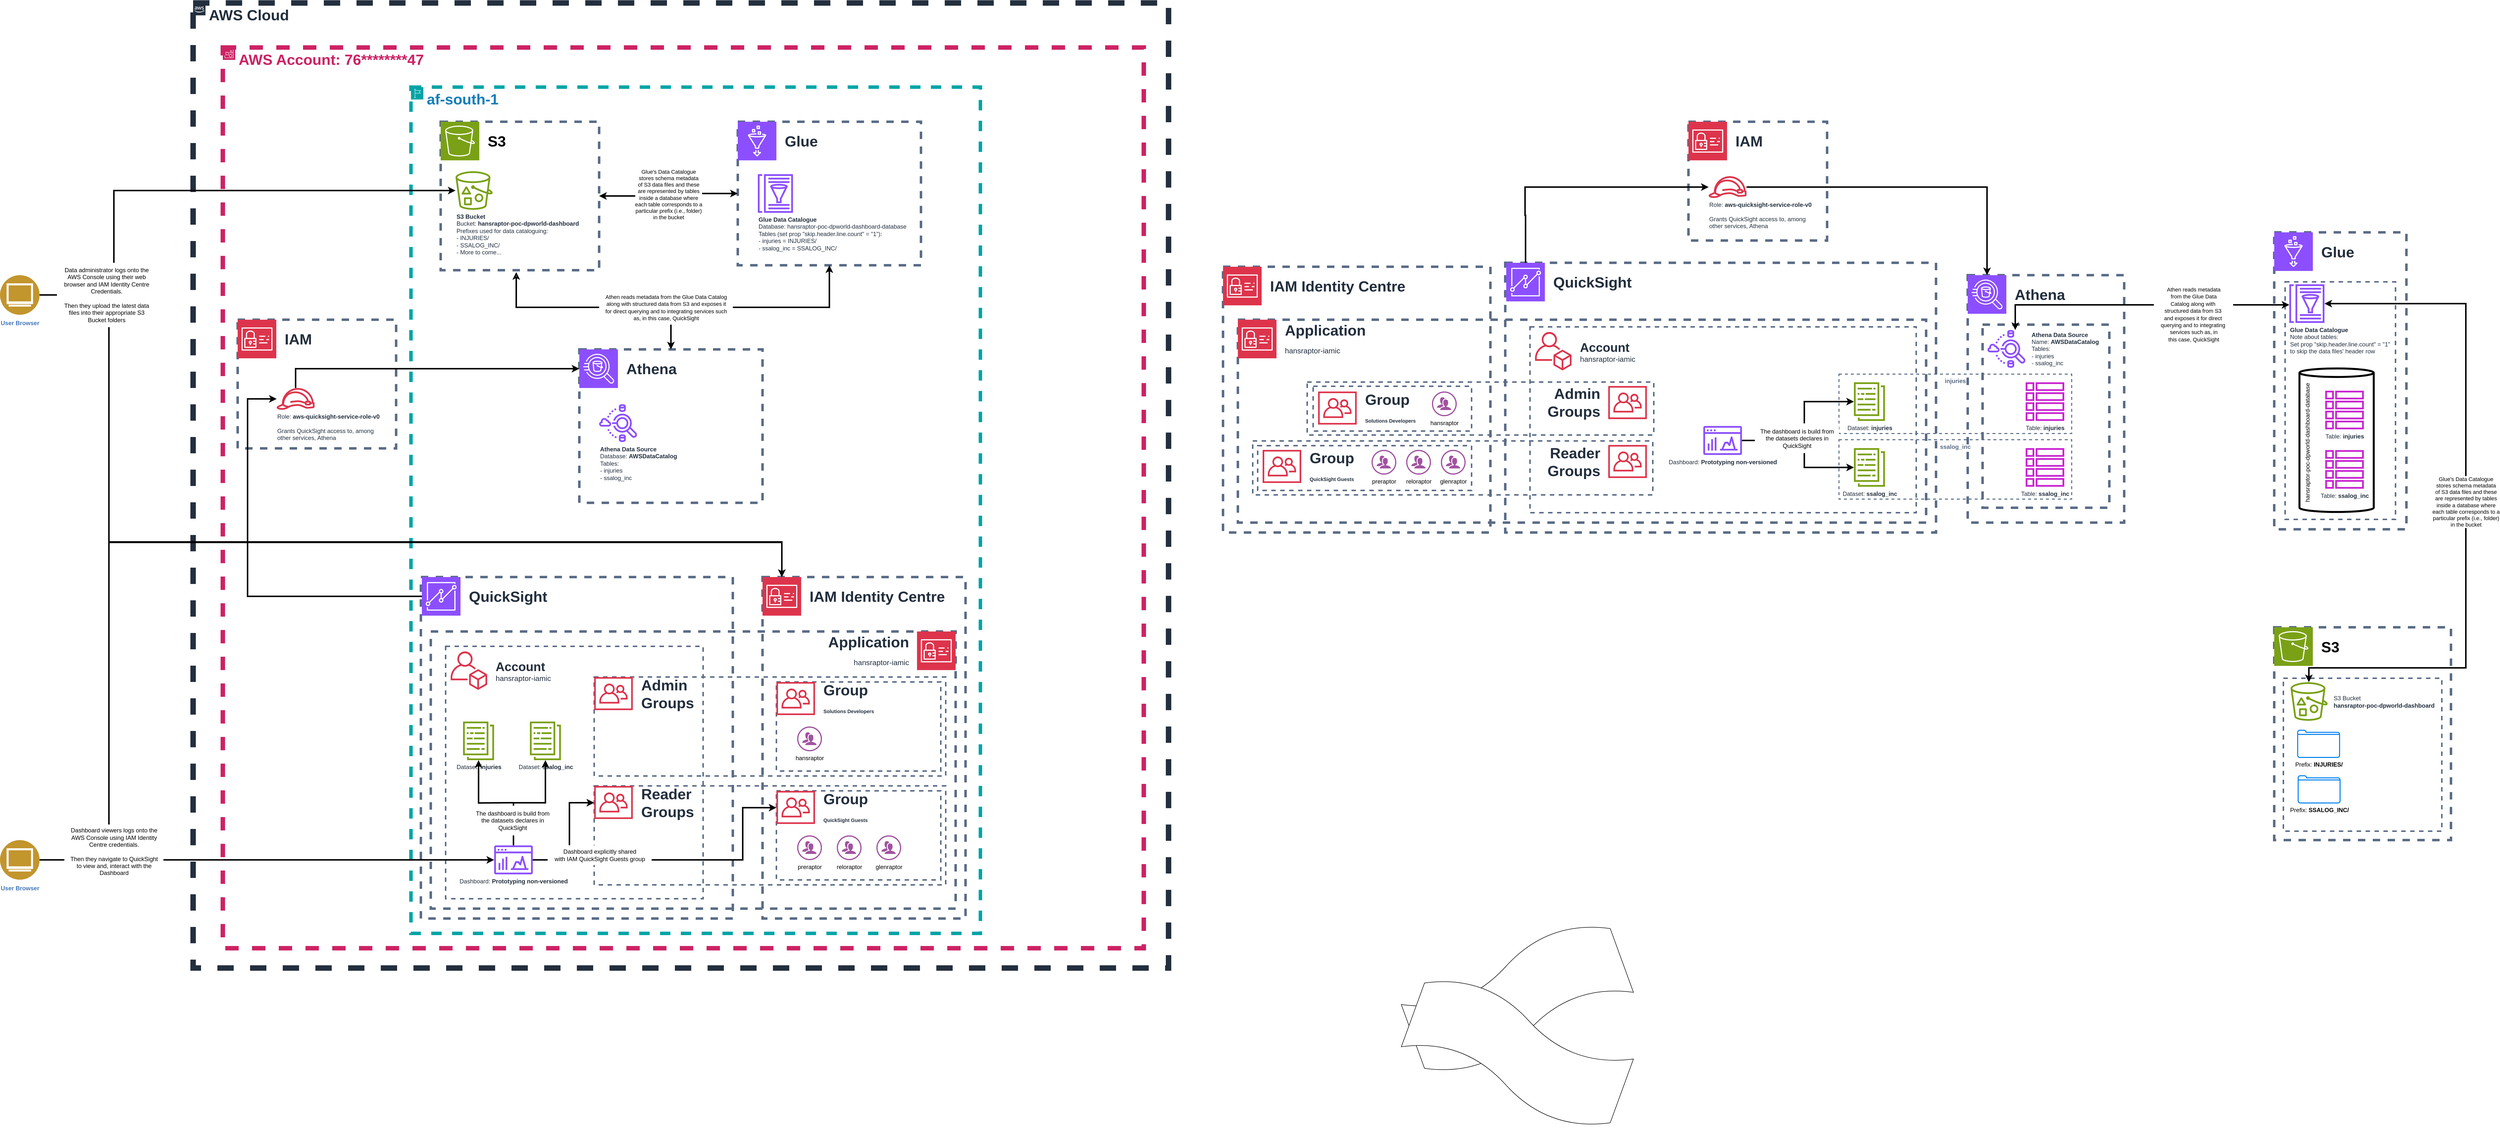 <mxfile version="26.2.12">
  <diagram name="Page-1" id="07nnad0YqxYMllLoAqNN">
    <mxGraphModel dx="1599" dy="911" grid="1" gridSize="10" guides="1" tooltips="1" connect="1" arrows="1" fold="1" page="1" pageScale="1" pageWidth="4681" pageHeight="3300" math="0" shadow="0">
      <root>
        <mxCell id="0" />
        <mxCell id="1" parent="0" />
        <mxCell id="I3rigS5n5Z_DNkKy_Ji--31" value="&lt;font style=&quot;font-size: 30px;&quot;&gt;&lt;b&gt;AWS Cloud&lt;/b&gt;&lt;/font&gt;" style="points=[[0,0],[0.25,0],[0.5,0],[0.75,0],[1,0],[1,0.25],[1,0.5],[1,0.75],[1,1],[0.75,1],[0.5,1],[0.25,1],[0,1],[0,0.75],[0,0.5],[0,0.25]];outlineConnect=0;gradientColor=none;html=1;whiteSpace=wrap;fontSize=12;fontStyle=0;container=1;pointerEvents=0;collapsible=0;recursiveResize=0;shape=mxgraph.aws4.group;grIcon=mxgraph.aws4.group_aws_cloud_alt;strokeColor=#232F3E;fillColor=none;verticalAlign=top;align=left;spacingLeft=30;fontColor=light-dark(#232F3E,#BDC7D4);dashed=1;strokeWidth=11;backgroundOutline=0;" vertex="1" parent="1">
          <mxGeometry x="510" y="90" width="1970" height="1950" as="geometry" />
        </mxCell>
        <mxCell id="I3rigS5n5Z_DNkKy_Ji--8" value="&lt;span style=&quot;font-size: 30px;&quot;&gt;&lt;b&gt;AWS Account: 76********47&lt;/b&gt;&lt;/span&gt;" style="points=[[0,0],[0.25,0],[0.5,0],[0.75,0],[1,0],[1,0.25],[1,0.5],[1,0.75],[1,1],[0.75,1],[0.5,1],[0.25,1],[0,1],[0,0.75],[0,0.5],[0,0.25]];outlineConnect=0;gradientColor=none;html=1;whiteSpace=wrap;fontSize=12;fontStyle=0;container=1;pointerEvents=0;collapsible=0;recursiveResize=0;shape=mxgraph.aws4.group;grIcon=mxgraph.aws4.group_account;strokeColor=#CD2264;fillColor=none;verticalAlign=top;align=left;spacingLeft=30;fontColor=light-dark(#CD2264,#FF89C2);dashed=1;strokeWidth=9;" vertex="1" parent="I3rigS5n5Z_DNkKy_Ji--31">
          <mxGeometry x="60" y="90" width="1860" height="1820" as="geometry" />
        </mxCell>
        <mxCell id="I3rigS5n5Z_DNkKy_Ji--4" value="&lt;b&gt;&lt;font style=&quot;font-size: 30px;&quot;&gt;af-south-1&lt;/font&gt;&lt;/b&gt;" style="points=[[0,0],[0.25,0],[0.5,0],[0.75,0],[1,0],[1,0.25],[1,0.5],[1,0.75],[1,1],[0.75,1],[0.5,1],[0.25,1],[0,1],[0,0.75],[0,0.5],[0,0.25]];outlineConnect=0;gradientColor=none;html=1;whiteSpace=wrap;fontSize=12;fontStyle=0;container=1;pointerEvents=0;collapsible=0;recursiveResize=0;shape=mxgraph.aws4.group;grIcon=mxgraph.aws4.group_region;strokeColor=#00A4A6;fillColor=none;verticalAlign=top;align=left;spacingLeft=30;fontColor=#147EBA;dashed=1;strokeWidth=7;" vertex="1" parent="I3rigS5n5Z_DNkKy_Ji--8">
          <mxGeometry x="380" y="80" width="1150" height="1710" as="geometry" />
        </mxCell>
        <mxCell id="I3rigS5n5Z_DNkKy_Ji--74" value="" style="fillColor=none;strokeColor=light-dark(#5A6C86,#FF7F93);dashed=1;verticalAlign=top;fontStyle=0;fontColor=light-dark(#5A6C86,#FF7F93);whiteSpace=wrap;html=1;strokeWidth=5;" vertex="1" parent="I3rigS5n5Z_DNkKy_Ji--4">
          <mxGeometry x="40" y="1100" width="1060" height="560" as="geometry" />
        </mxCell>
        <mxCell id="I3rigS5n5Z_DNkKy_Ji--45" value="" style="fillColor=none;strokeColor=light-dark(#5A6C86,#B17DFF);dashed=1;verticalAlign=top;fontStyle=0;fontColor=light-dark(#5A6C86,#FF7F93);whiteSpace=wrap;html=1;strokeWidth=3;" vertex="1" parent="I3rigS5n5Z_DNkKy_Ji--4">
          <mxGeometry x="370" y="1412" width="710" height="200" as="geometry" />
        </mxCell>
        <mxCell id="I3rigS5n5Z_DNkKy_Ji--30" value="" style="fillColor=none;strokeColor=light-dark(#5A6C86,#FF7F93);dashed=1;verticalAlign=top;fontStyle=0;fontColor=light-dark(#5A6C86,#FF7F93);whiteSpace=wrap;html=1;strokeWidth=5;" vertex="1" parent="I3rigS5n5Z_DNkKy_Ji--4">
          <mxGeometry x="710" y="990" width="410" height="690" as="geometry" />
        </mxCell>
        <mxCell id="I3rigS5n5Z_DNkKy_Ji--35" value="" style="fillColor=none;strokeColor=light-dark(#5A6C86,#FF7F93);dashed=1;verticalAlign=top;fontStyle=0;fontColor=light-dark(#5A6C86,#FF7F93);whiteSpace=wrap;html=1;strokeWidth=3;" vertex="1" parent="I3rigS5n5Z_DNkKy_Ji--4">
          <mxGeometry x="738" y="1202" width="332" height="180" as="geometry" />
        </mxCell>
        <mxCell id="I3rigS5n5Z_DNkKy_Ji--11" value="" style="fillColor=none;strokeColor=#5A6C86;dashed=1;verticalAlign=top;fontStyle=0;fontColor=#5A6C86;whiteSpace=wrap;html=1;strokeWidth=5;" vertex="1" parent="I3rigS5n5Z_DNkKy_Ji--4">
          <mxGeometry x="660" y="70" width="370" height="290" as="geometry" />
        </mxCell>
        <mxCell id="I3rigS5n5Z_DNkKy_Ji--18" value="" style="fillColor=none;strokeColor=#5A6C86;dashed=1;verticalAlign=top;fontStyle=0;fontColor=#5A6C86;whiteSpace=wrap;html=1;strokeWidth=5;" vertex="1" parent="I3rigS5n5Z_DNkKy_Ji--4">
          <mxGeometry x="340" y="530" width="370" height="310" as="geometry" />
        </mxCell>
        <mxCell id="I3rigS5n5Z_DNkKy_Ji--14" value="Glue&#39;s Data Catalogue&lt;div&gt;stores schema metadata&lt;/div&gt;&lt;div&gt;of S3 data files and these&lt;/div&gt;&lt;div&gt;are represented by tables&lt;/div&gt;&lt;div&gt;inside a database where&lt;/div&gt;&lt;div&gt;each&amp;nbsp;&lt;span style=&quot;background-color: light-dark(#ffffff, var(--ge-dark-color, #121212)); color: light-dark(rgb(0, 0, 0), rgb(255, 255, 255));&quot;&gt;table corresponds to a&lt;/span&gt;&lt;/div&gt;&lt;div&gt;&lt;span style=&quot;background-color: light-dark(#ffffff, var(--ge-dark-color, #121212)); color: light-dark(rgb(0, 0, 0), rgb(255, 255, 255));&quot;&gt;particular&amp;nbsp;&lt;/span&gt;&lt;span style=&quot;background-color: light-dark(#ffffff, var(--ge-dark-color, #121212)); color: light-dark(rgb(0, 0, 0), rgb(255, 255, 255));&quot;&gt;prefix (i.e., folder)&lt;/span&gt;&lt;/div&gt;&lt;div&gt;&lt;span style=&quot;background-color: light-dark(#ffffff, var(--ge-dark-color, #121212)); color: light-dark(rgb(0, 0, 0), rgb(255, 255, 255));&quot;&gt;in&amp;nbsp;&lt;/span&gt;&lt;span style=&quot;background-color: light-dark(#ffffff, var(--ge-dark-color, #121212)); color: light-dark(rgb(0, 0, 0), rgb(255, 255, 255));&quot;&gt;the bucket&lt;/span&gt;&lt;/div&gt;" style="edgeStyle=orthogonalEdgeStyle;rounded=0;orthogonalLoop=1;jettySize=auto;html=1;entryX=0;entryY=0.5;entryDx=0;entryDy=0;strokeWidth=3;curved=0;startArrow=classic;startFill=1;" edge="1" parent="I3rigS5n5Z_DNkKy_Ji--4" source="I3rigS5n5Z_DNkKy_Ji--3" target="I3rigS5n5Z_DNkKy_Ji--11">
          <mxGeometry x="0.004" relative="1" as="geometry">
            <mxPoint as="offset" />
          </mxGeometry>
        </mxCell>
        <mxCell id="I3rigS5n5Z_DNkKy_Ji--3" value="" style="fillColor=none;strokeColor=light-dark(#5A6C86,#61820B);dashed=1;verticalAlign=top;fontStyle=0;fontColor=#5A6C86;whiteSpace=wrap;html=1;strokeWidth=5;" vertex="1" parent="I3rigS5n5Z_DNkKy_Ji--4">
          <mxGeometry x="60" y="70" width="320" height="300" as="geometry" />
        </mxCell>
        <mxCell id="I3rigS5n5Z_DNkKy_Ji--1" value="&lt;b&gt;&lt;font style=&quot;color: light-dark(rgb(0, 0, 0), rgb(97, 130, 11));&quot;&gt;S3&lt;/font&gt;&lt;/b&gt;" style="sketch=0;points=[[0,0,0],[0.25,0,0],[0.5,0,0],[0.75,0,0],[1,0,0],[0,1,0],[0.25,1,0],[0.5,1,0],[0.75,1,0],[1,1,0],[0,0.25,0],[0,0.5,0],[0,0.75,0],[1,0.25,0],[1,0.5,0],[1,0.75,0]];outlineConnect=0;fontColor=#232F3E;fillColor=#7AA116;strokeColor=#ffffff;dashed=0;verticalLabelPosition=middle;verticalAlign=middle;align=left;html=1;fontSize=30;fontStyle=0;aspect=fixed;shape=mxgraph.aws4.resourceIcon;resIcon=mxgraph.aws4.s3;labelPosition=right;spacingLeft=15;" vertex="1" parent="I3rigS5n5Z_DNkKy_Ji--4">
          <mxGeometry x="60" y="70" width="78" height="78" as="geometry" />
        </mxCell>
        <mxCell id="I3rigS5n5Z_DNkKy_Ji--9" value="&lt;div&gt;&lt;b&gt;S3 Bucket&lt;/b&gt;&lt;/div&gt;Bucket: &lt;b&gt;hansraptor-poc-dpworld-dashboard&lt;/b&gt;&lt;div&gt;Prefixes used for data cataloguing:&lt;/div&gt;&lt;div&gt;-&amp;nbsp;INJURIES/&lt;/div&gt;&lt;div&gt;-&amp;nbsp;SSALOG_INC/&lt;/div&gt;&lt;div&gt;- More to come...&lt;/div&gt;" style="sketch=0;outlineConnect=0;fontColor=#232F3E;gradientColor=none;fillColor=#7AA116;strokeColor=none;dashed=0;verticalLabelPosition=bottom;verticalAlign=top;align=left;html=1;fontSize=12;fontStyle=0;aspect=fixed;pointerEvents=1;shape=mxgraph.aws4.bucket_with_objects;" vertex="1" parent="I3rigS5n5Z_DNkKy_Ji--4">
          <mxGeometry x="90" y="170" width="75" height="78" as="geometry" />
        </mxCell>
        <mxCell id="I3rigS5n5Z_DNkKy_Ji--10" value="&lt;b&gt;Glue&lt;/b&gt;" style="sketch=0;points=[[0,0,0],[0.25,0,0],[0.5,0,0],[0.75,0,0],[1,0,0],[0,1,0],[0.25,1,0],[0.5,1,0],[0.75,1,0],[1,1,0],[0,0.25,0],[0,0.5,0],[0,0.75,0],[1,0.25,0],[1,0.5,0],[1,0.75,0]];outlineConnect=0;fontColor=light-dark(#232F3E,#B17DFF);fillColor=#8C4FFF;strokeColor=#ffffff;dashed=0;verticalLabelPosition=middle;verticalAlign=middle;align=left;html=1;fontSize=30;fontStyle=0;aspect=fixed;shape=mxgraph.aws4.resourceIcon;resIcon=mxgraph.aws4.glue;labelPosition=right;spacingLeft=15;" vertex="1" parent="I3rigS5n5Z_DNkKy_Ji--4">
          <mxGeometry x="660" y="70" width="78" height="78" as="geometry" />
        </mxCell>
        <mxCell id="I3rigS5n5Z_DNkKy_Ji--12" value="&lt;div&gt;&lt;b&gt;Glue Data Catalogue&lt;/b&gt;&lt;/div&gt;Database:&amp;nbsp;hansraptor-poc-dpworld-dashboard-database&lt;div&gt;Tables (set prop &quot;skip.header.line.count&quot; = &quot;1&quot;):&lt;/div&gt;&lt;div&gt;-&amp;nbsp;injuries = INJURIES/&lt;/div&gt;&lt;div&gt;-&amp;nbsp;ssalog_inc = SSALOG_INC/&lt;/div&gt;" style="sketch=0;outlineConnect=0;fontColor=#232F3E;gradientColor=none;fillColor=#8C4FFF;strokeColor=none;dashed=0;verticalLabelPosition=bottom;verticalAlign=top;align=left;html=1;fontSize=12;fontStyle=0;aspect=fixed;pointerEvents=1;shape=mxgraph.aws4.glue_data_catalog;" vertex="1" parent="I3rigS5n5Z_DNkKy_Ji--4">
          <mxGeometry x="700" y="176" width="72" height="78" as="geometry" />
        </mxCell>
        <mxCell id="I3rigS5n5Z_DNkKy_Ji--17" value="Athena" style="sketch=0;points=[[0,0,0],[0.25,0,0],[0.5,0,0],[0.75,0,0],[1,0,0],[0,1,0],[0.25,1,0],[0.5,1,0],[0.75,1,0],[1,1,0],[0,0.25,0],[0,0.5,0],[0,0.75,0],[1,0.25,0],[1,0.5,0],[1,0.75,0]];outlineConnect=0;fontColor=light-dark(#232F3E,#B17DFF);fillColor=#8C4FFF;strokeColor=#ffffff;dashed=0;verticalLabelPosition=middle;verticalAlign=middle;align=left;html=1;fontSize=30;fontStyle=1;aspect=fixed;shape=mxgraph.aws4.resourceIcon;resIcon=mxgraph.aws4.athena;labelPosition=right;spacingLeft=15;" vertex="1" parent="I3rigS5n5Z_DNkKy_Ji--4">
          <mxGeometry x="340" y="530" width="78" height="78" as="geometry" />
        </mxCell>
        <mxCell id="I3rigS5n5Z_DNkKy_Ji--42" value="" style="fillColor=none;strokeColor=light-dark(#5A6C86,#B17DFF);dashed=1;verticalAlign=top;fontStyle=0;fontColor=light-dark(#5A6C86,#FF7F93);whiteSpace=wrap;html=1;strokeWidth=3;" vertex="1" parent="I3rigS5n5Z_DNkKy_Ji--4">
          <mxGeometry x="370" y="1192" width="710" height="200" as="geometry" />
        </mxCell>
        <mxCell id="I3rigS5n5Z_DNkKy_Ji--19" value="&lt;b&gt;Athena Data Source&lt;/b&gt;&lt;div&gt;Database: &lt;b&gt;AWSDataCatalog&lt;/b&gt;&lt;/div&gt;&lt;div&gt;Tables:&lt;/div&gt;&lt;div&gt;- injuries&lt;/div&gt;&lt;div&gt;- ssalog_inc&lt;/div&gt;" style="sketch=0;outlineConnect=0;fontColor=#232F3E;gradientColor=none;fillColor=#8C4FFF;strokeColor=none;dashed=0;verticalLabelPosition=bottom;verticalAlign=top;align=left;html=1;fontSize=12;fontStyle=0;aspect=fixed;pointerEvents=1;shape=mxgraph.aws4.athena_data_source_connectors;" vertex="1" parent="I3rigS5n5Z_DNkKy_Ji--4">
          <mxGeometry x="380" y="640" width="77" height="78" as="geometry" />
        </mxCell>
        <mxCell id="I3rigS5n5Z_DNkKy_Ji--22" value="" style="edgeStyle=orthogonalEdgeStyle;rounded=0;orthogonalLoop=1;jettySize=auto;html=1;entryX=0.5;entryY=1;entryDx=0;entryDy=0;strokeWidth=3;curved=0;startArrow=classic;startFill=1;exitX=0.5;exitY=0;exitDx=0;exitDy=0;" edge="1" parent="I3rigS5n5Z_DNkKy_Ji--4" source="I3rigS5n5Z_DNkKy_Ji--18" target="I3rigS5n5Z_DNkKy_Ji--11">
          <mxGeometry relative="1" as="geometry">
            <mxPoint x="410" y="405" as="sourcePoint" />
            <mxPoint x="690" y="400" as="targetPoint" />
            <Array as="points">
              <mxPoint x="525" y="445" />
              <mxPoint x="845" y="445" />
            </Array>
          </mxGeometry>
        </mxCell>
        <mxCell id="I3rigS5n5Z_DNkKy_Ji--23" value="" style="edgeStyle=orthogonalEdgeStyle;rounded=0;orthogonalLoop=1;jettySize=auto;html=1;strokeWidth=3;curved=0;startArrow=classic;startFill=0;exitX=0.477;exitY=1.013;exitDx=0;exitDy=0;exitPerimeter=0;endArrow=none;" edge="1" parent="I3rigS5n5Z_DNkKy_Ji--4" source="I3rigS5n5Z_DNkKy_Ji--3">
          <mxGeometry relative="1" as="geometry">
            <mxPoint x="535" y="540" as="sourcePoint" />
            <mxPoint x="520" y="445" as="targetPoint" />
            <Array as="points">
              <mxPoint x="213" y="445" />
              <mxPoint x="520" y="445" />
            </Array>
          </mxGeometry>
        </mxCell>
        <mxCell id="I3rigS5n5Z_DNkKy_Ji--25" value="&lt;span style=&quot;font-size: 11px;&quot;&gt;Athen reads metadata from the Glue Data Catalog&lt;/span&gt;&lt;div&gt;&lt;span style=&quot;font-size: 11px;&quot;&gt;along with structured data from S3 and exposes it&lt;/span&gt;&lt;/div&gt;&lt;div&gt;&lt;span style=&quot;font-size: 11px;&quot;&gt;for direct querying and to integrating services such&lt;/span&gt;&lt;/div&gt;&lt;div&gt;&lt;span style=&quot;font-size: 11px;&quot;&gt;as, in this case, QuickSight&lt;/span&gt;&lt;/div&gt;" style="text;html=1;align=center;verticalAlign=middle;resizable=0;points=[];autosize=1;strokeColor=none;fillColor=default;" vertex="1" parent="I3rigS5n5Z_DNkKy_Ji--4">
          <mxGeometry x="380" y="410" width="270" height="70" as="geometry" />
        </mxCell>
        <mxCell id="I3rigS5n5Z_DNkKy_Ji--26" value="" style="fillColor=none;strokeColor=#5A6C86;dashed=1;verticalAlign=top;fontStyle=0;fontColor=#5A6C86;whiteSpace=wrap;html=1;strokeWidth=5;" vertex="1" parent="I3rigS5n5Z_DNkKy_Ji--4">
          <mxGeometry x="20" y="990" width="630" height="690" as="geometry" />
        </mxCell>
        <mxCell id="I3rigS5n5Z_DNkKy_Ji--28" value="&lt;b&gt;QuickSight&lt;/b&gt;" style="sketch=0;points=[[0,0,0],[0.25,0,0],[0.5,0,0],[0.75,0,0],[1,0,0],[0,1,0],[0.25,1,0],[0.5,1,0],[0.75,1,0],[1,1,0],[0,0.25,0],[0,0.5,0],[0,0.75,0],[1,0.25,0],[1,0.5,0],[1,0.75,0]];outlineConnect=0;fontColor=light-dark(#232F3E,#B17DFF);fillColor=#8C4FFF;strokeColor=#ffffff;dashed=0;verticalLabelPosition=middle;verticalAlign=middle;align=left;html=1;fontSize=30;fontStyle=0;aspect=fixed;shape=mxgraph.aws4.resourceIcon;resIcon=mxgraph.aws4.quicksight;labelPosition=right;spacingLeft=15;" vertex="1" parent="I3rigS5n5Z_DNkKy_Ji--4">
          <mxGeometry x="22" y="990" width="78" height="78" as="geometry" />
        </mxCell>
        <mxCell id="I3rigS5n5Z_DNkKy_Ji--29" value="&lt;b&gt;IAM Identity Centre&lt;/b&gt;" style="sketch=0;points=[[0,0,0],[0.25,0,0],[0.5,0,0],[0.75,0,0],[1,0,0],[0,1,0],[0.25,1,0],[0.5,1,0],[0.75,1,0],[1,1,0],[0,0.25,0],[0,0.5,0],[0,0.75,0],[1,0.25,0],[1,0.5,0],[1,0.75,0]];outlineConnect=0;fontColor=light-dark(#232F3E,#FF7F93);fillColor=#DD344C;strokeColor=#ffffff;dashed=0;verticalLabelPosition=middle;verticalAlign=middle;align=left;html=1;fontSize=30;fontStyle=0;aspect=fixed;shape=mxgraph.aws4.resourceIcon;resIcon=mxgraph.aws4.identity_and_access_management;labelPosition=right;spacingLeft=15;" vertex="1" parent="I3rigS5n5Z_DNkKy_Ji--4">
          <mxGeometry x="710" y="990" width="78" height="78" as="geometry" />
        </mxCell>
        <mxCell id="I3rigS5n5Z_DNkKy_Ji--32" value="" style="fillColor=none;strokeColor=#5A6C86;dashed=1;verticalAlign=top;fontStyle=0;fontColor=#5A6C86;whiteSpace=wrap;html=1;strokeWidth=3;align=left;" vertex="1" parent="I3rigS5n5Z_DNkKy_Ji--4">
          <mxGeometry x="70" y="1130" width="520" height="510" as="geometry" />
        </mxCell>
        <mxCell id="I3rigS5n5Z_DNkKy_Ji--33" value="&lt;span style=&quot;font-size: 25px; text-align: left; text-wrap-mode: wrap;&quot;&gt;&lt;b&gt;Account&lt;/b&gt;&lt;/span&gt;&lt;div&gt;&lt;span style=&quot;text-align: left; text-wrap-mode: wrap;&quot;&gt;&lt;font style=&quot;font-size: 15px;&quot;&gt;hansraptor-iamic&lt;/font&gt;&lt;/span&gt;&lt;/div&gt;" style="sketch=0;outlineConnect=0;fontColor=light-dark(#232F3E,#B17DFF);gradientColor=none;fillColor=light-dark(#DD344C,#B17DFF);strokeColor=none;dashed=0;verticalLabelPosition=middle;verticalAlign=middle;align=left;html=1;fontSize=12;fontStyle=0;aspect=fixed;pointerEvents=1;shape=mxgraph.aws4.organizations_account;labelPosition=right;spacingLeft=15;" vertex="1" parent="I3rigS5n5Z_DNkKy_Ji--4">
          <mxGeometry x="80" y="1140" width="74" height="78" as="geometry" />
        </mxCell>
        <mxCell id="I3rigS5n5Z_DNkKy_Ji--34" value="Group&lt;div&gt;&lt;font size=&quot;1&quot;&gt;Solutions Developers&lt;/font&gt;&lt;/div&gt;" style="sketch=0;outlineConnect=0;fontColor=light-dark(#232F3E,#FF7F93);gradientColor=none;fillColor=#DD344C;strokeColor=none;dashed=0;verticalLabelPosition=middle;verticalAlign=middle;align=left;html=1;fontSize=30;fontStyle=1;aspect=fixed;pointerEvents=1;shape=mxgraph.aws4.organizations_organizational_unit;labelPosition=right;spacingLeft=15;" vertex="1" parent="I3rigS5n5Z_DNkKy_Ji--4">
          <mxGeometry x="738" y="1202" width="78" height="67" as="geometry" />
        </mxCell>
        <mxCell id="I3rigS5n5Z_DNkKy_Ji--36" value="hansraptor" style="verticalLabelPosition=bottom;sketch=0;html=1;fillColor=light-dark(#A153A0,#FF7F93);strokeColor=#ffffff;verticalAlign=top;align=center;points=[[0,0.5,0],[0.125,0.25,0],[0.25,0,0],[0.5,0,0],[0.75,0,0],[0.875,0.25,0],[1,0.5,0],[0.875,0.75,0],[0.75,1,0],[0.5,1,0],[0.125,0.75,0]];pointerEvents=1;shape=mxgraph.cisco_safe.compositeIcon;bgIcon=ellipse;resIcon=mxgraph.cisco_safe.design.users;" vertex="1" parent="I3rigS5n5Z_DNkKy_Ji--4">
          <mxGeometry x="780" y="1292" width="50" height="50" as="geometry" />
        </mxCell>
        <mxCell id="I3rigS5n5Z_DNkKy_Ji--37" value="" style="fillColor=none;strokeColor=light-dark(#5A6C86,#FF7F93);dashed=1;verticalAlign=top;fontStyle=0;fontColor=light-dark(#5A6C86,#FF7F93);whiteSpace=wrap;html=1;strokeWidth=3;" vertex="1" parent="I3rigS5n5Z_DNkKy_Ji--4">
          <mxGeometry x="738" y="1422" width="332" height="180" as="geometry" />
        </mxCell>
        <mxCell id="I3rigS5n5Z_DNkKy_Ji--38" value="Group&lt;div&gt;&lt;font size=&quot;1&quot;&gt;QuickSight Guests&lt;/font&gt;&lt;/div&gt;" style="sketch=0;outlineConnect=0;fontColor=light-dark(#232F3E,#FF7F93);gradientColor=none;fillColor=#DD344C;strokeColor=none;dashed=0;verticalLabelPosition=middle;verticalAlign=middle;align=left;html=1;fontSize=30;fontStyle=1;aspect=fixed;pointerEvents=1;shape=mxgraph.aws4.organizations_organizational_unit;labelPosition=right;spacingLeft=15;" vertex="1" parent="I3rigS5n5Z_DNkKy_Ji--4">
          <mxGeometry x="738" y="1422" width="78" height="67" as="geometry" />
        </mxCell>
        <mxCell id="I3rigS5n5Z_DNkKy_Ji--39" value="preraptor" style="verticalLabelPosition=bottom;sketch=0;html=1;fillColor=light-dark(#A153A0,#FF7F93);strokeColor=#ffffff;verticalAlign=top;align=center;points=[[0,0.5,0],[0.125,0.25,0],[0.25,0,0],[0.5,0,0],[0.75,0,0],[0.875,0.25,0],[1,0.5,0],[0.875,0.75,0],[0.75,1,0],[0.5,1,0],[0.125,0.75,0]];pointerEvents=1;shape=mxgraph.cisco_safe.compositeIcon;bgIcon=ellipse;resIcon=mxgraph.cisco_safe.design.users;" vertex="1" parent="I3rigS5n5Z_DNkKy_Ji--4">
          <mxGeometry x="780" y="1512" width="50" height="50" as="geometry" />
        </mxCell>
        <mxCell id="I3rigS5n5Z_DNkKy_Ji--40" value="reloraptor" style="verticalLabelPosition=bottom;sketch=0;html=1;fillColor=light-dark(#A153A0,#FF7F93);strokeColor=#ffffff;verticalAlign=top;align=center;points=[[0,0.5,0],[0.125,0.25,0],[0.25,0,0],[0.5,0,0],[0.75,0,0],[0.875,0.25,0],[1,0.5,0],[0.875,0.75,0],[0.75,1,0],[0.5,1,0],[0.125,0.75,0]];pointerEvents=1;shape=mxgraph.cisco_safe.compositeIcon;bgIcon=ellipse;resIcon=mxgraph.cisco_safe.design.users;" vertex="1" parent="I3rigS5n5Z_DNkKy_Ji--4">
          <mxGeometry x="860" y="1512" width="50" height="50" as="geometry" />
        </mxCell>
        <mxCell id="I3rigS5n5Z_DNkKy_Ji--41" value="glenraptor" style="verticalLabelPosition=bottom;sketch=0;html=1;fillColor=light-dark(#A153A0,#FF7F93);strokeColor=#ffffff;verticalAlign=top;align=center;points=[[0,0.5,0],[0.125,0.25,0],[0.25,0,0],[0.5,0,0],[0.75,0,0],[0.875,0.25,0],[1,0.5,0],[0.875,0.75,0],[0.75,1,0],[0.5,1,0],[0.125,0.75,0]];pointerEvents=1;shape=mxgraph.cisco_safe.compositeIcon;bgIcon=ellipse;resIcon=mxgraph.cisco_safe.design.users;" vertex="1" parent="I3rigS5n5Z_DNkKy_Ji--4">
          <mxGeometry x="940" y="1512" width="50" height="50" as="geometry" />
        </mxCell>
        <mxCell id="I3rigS5n5Z_DNkKy_Ji--43" value="Admin&lt;div&gt;Groups&lt;/div&gt;" style="sketch=0;outlineConnect=0;fontColor=light-dark(#232F3E,#B17DFF);gradientColor=none;fillColor=light-dark(#DD344C,#B17DFF);strokeColor=none;dashed=0;verticalLabelPosition=middle;verticalAlign=middle;align=left;html=1;fontSize=30;fontStyle=1;aspect=fixed;pointerEvents=1;shape=mxgraph.aws4.organizations_organizational_unit;labelPosition=right;spacingLeft=15;" vertex="1" parent="I3rigS5n5Z_DNkKy_Ji--4">
          <mxGeometry x="370" y="1192" width="78" height="67" as="geometry" />
        </mxCell>
        <mxCell id="I3rigS5n5Z_DNkKy_Ji--44" value="Reader&lt;div&gt;Groups&lt;/div&gt;" style="sketch=0;outlineConnect=0;fontColor=light-dark(#232F3E,#B17DFF);gradientColor=none;fillColor=light-dark(#DD344C,#B17DFF);strokeColor=none;dashed=0;verticalLabelPosition=middle;verticalAlign=middle;align=left;html=1;fontSize=30;fontStyle=1;aspect=fixed;pointerEvents=1;shape=mxgraph.aws4.organizations_organizational_unit;labelPosition=right;spacingLeft=15;flipH=0;" vertex="1" parent="I3rigS5n5Z_DNkKy_Ji--4">
          <mxGeometry x="370" y="1412" width="78" height="67" as="geometry" />
        </mxCell>
        <mxCell id="I3rigS5n5Z_DNkKy_Ji--46" value="Dataset: &lt;b&gt;injuries&lt;/b&gt;" style="sketch=0;outlineConnect=0;fontColor=#232F3E;gradientColor=none;fillColor=light-dark(#7AA116,#B17DFF);strokeColor=none;dashed=0;verticalLabelPosition=bottom;verticalAlign=top;align=center;html=1;fontSize=12;fontStyle=0;aspect=fixed;pointerEvents=1;shape=mxgraph.aws4.data_set;" vertex="1" parent="I3rigS5n5Z_DNkKy_Ji--4">
          <mxGeometry x="105" y="1282" width="63" height="78" as="geometry" />
        </mxCell>
        <mxCell id="I3rigS5n5Z_DNkKy_Ji--47" value="Dataset: &lt;b&gt;ssalog_inc&lt;/b&gt;" style="sketch=0;outlineConnect=0;fontColor=#232F3E;gradientColor=none;fillColor=light-dark(#7AA116,#B17DFF);strokeColor=none;dashed=0;verticalLabelPosition=bottom;verticalAlign=top;align=center;html=1;fontSize=12;fontStyle=0;aspect=fixed;pointerEvents=1;shape=mxgraph.aws4.data_set;" vertex="1" parent="I3rigS5n5Z_DNkKy_Ji--4">
          <mxGeometry x="240" y="1282" width="63" height="78" as="geometry" />
        </mxCell>
        <mxCell id="I3rigS5n5Z_DNkKy_Ji--49" style="edgeStyle=orthogonalEdgeStyle;rounded=0;orthogonalLoop=1;jettySize=auto;html=1;strokeWidth=3;" edge="1" parent="I3rigS5n5Z_DNkKy_Ji--4" source="I3rigS5n5Z_DNkKy_Ji--48" target="I3rigS5n5Z_DNkKy_Ji--47">
          <mxGeometry relative="1" as="geometry" />
        </mxCell>
        <mxCell id="I3rigS5n5Z_DNkKy_Ji--50" style="edgeStyle=orthogonalEdgeStyle;rounded=0;orthogonalLoop=1;jettySize=auto;html=1;strokeWidth=3;" edge="1" parent="I3rigS5n5Z_DNkKy_Ji--4" target="I3rigS5n5Z_DNkKy_Ji--46">
          <mxGeometry relative="1" as="geometry">
            <mxPoint x="207" y="1446" as="sourcePoint" />
          </mxGeometry>
        </mxCell>
        <mxCell id="I3rigS5n5Z_DNkKy_Ji--56" style="edgeStyle=orthogonalEdgeStyle;rounded=0;orthogonalLoop=1;jettySize=auto;html=1;strokeWidth=3;" edge="1" parent="I3rigS5n5Z_DNkKy_Ji--4" source="I3rigS5n5Z_DNkKy_Ji--48" target="I3rigS5n5Z_DNkKy_Ji--44">
          <mxGeometry relative="1" as="geometry">
            <Array as="points">
              <mxPoint x="320" y="1562" />
              <mxPoint x="320" y="1446" />
            </Array>
          </mxGeometry>
        </mxCell>
        <mxCell id="I3rigS5n5Z_DNkKy_Ji--58" style="edgeStyle=orthogonalEdgeStyle;rounded=0;orthogonalLoop=1;jettySize=auto;html=1;strokeWidth=3;" edge="1" parent="I3rigS5n5Z_DNkKy_Ji--4" source="I3rigS5n5Z_DNkKy_Ji--48" target="I3rigS5n5Z_DNkKy_Ji--38">
          <mxGeometry relative="1" as="geometry">
            <Array as="points">
              <mxPoint x="670" y="1562" />
              <mxPoint x="670" y="1456" />
            </Array>
          </mxGeometry>
        </mxCell>
        <mxCell id="I3rigS5n5Z_DNkKy_Ji--48" value="Dashboard:&amp;nbsp;&lt;b&gt;Prototyping non-versioned&lt;/b&gt;" style="sketch=0;outlineConnect=0;fontColor=#232F3E;gradientColor=none;fillColor=#8C4FFF;strokeColor=none;dashed=0;verticalLabelPosition=bottom;verticalAlign=top;align=center;html=1;fontSize=12;fontStyle=0;aspect=fixed;pointerEvents=1;shape=mxgraph.aws4.opensearch_dashboards;" vertex="1" parent="I3rigS5n5Z_DNkKy_Ji--4">
          <mxGeometry x="168" y="1532" width="78" height="59" as="geometry" />
        </mxCell>
        <mxCell id="I3rigS5n5Z_DNkKy_Ji--51" value="The dashboard is build from&lt;div&gt;the datasets declares in&lt;/div&gt;&lt;div&gt;QuickSight&lt;/div&gt;" style="text;html=1;align=center;verticalAlign=middle;resizable=0;points=[];autosize=1;strokeColor=none;fillColor=default;" vertex="1" parent="I3rigS5n5Z_DNkKy_Ji--4">
          <mxGeometry x="120" y="1452" width="170" height="60" as="geometry" />
        </mxCell>
        <mxCell id="I3rigS5n5Z_DNkKy_Ji--59" value="Dashboard explicitly shared&lt;div&gt;with IAM QuickSight Guests group&lt;/div&gt;" style="text;html=1;align=center;verticalAlign=middle;resizable=0;points=[];autosize=1;strokeColor=none;fillColor=default;" vertex="1" parent="I3rigS5n5Z_DNkKy_Ji--4">
          <mxGeometry x="276" y="1532" width="210" height="40" as="geometry" />
        </mxCell>
        <mxCell id="I3rigS5n5Z_DNkKy_Ji--75" value="&lt;b&gt;Application&lt;/b&gt;&lt;div&gt;&lt;font style=&quot;font-size: 15px;&quot;&gt;hansraptor-iamic&lt;/font&gt;&lt;/div&gt;" style="sketch=0;points=[[0,0,0],[0.25,0,0],[0.5,0,0],[0.75,0,0],[1,0,0],[0,1,0],[0.25,1,0],[0.5,1,0],[0.75,1,0],[1,1,0],[0,0.25,0],[0,0.5,0],[0,0.75,0],[1,0.25,0],[1,0.5,0],[1,0.75,0]];outlineConnect=0;fontColor=light-dark(#232F3E,#FF7F93);fillColor=#DD344C;strokeColor=#ffffff;dashed=0;verticalLabelPosition=middle;verticalAlign=middle;align=right;html=1;fontSize=30;fontStyle=0;aspect=fixed;shape=mxgraph.aws4.resourceIcon;resIcon=mxgraph.aws4.identity_and_access_management;labelPosition=left;spacingLeft=0;spacingRight=15;" vertex="1" parent="I3rigS5n5Z_DNkKy_Ji--4">
          <mxGeometry x="1022" y="1100" width="78" height="78" as="geometry" />
        </mxCell>
        <mxCell id="I3rigS5n5Z_DNkKy_Ji--53" value="" style="fillColor=none;strokeColor=light-dark(#5A6C86,#FF7F93);dashed=1;verticalAlign=top;fontStyle=0;fontColor=light-dark(#5A6C86,#FF7F93);whiteSpace=wrap;html=1;strokeWidth=5;" vertex="1" parent="I3rigS5n5Z_DNkKy_Ji--8">
          <mxGeometry x="30" y="550" width="320" height="260" as="geometry" />
        </mxCell>
        <mxCell id="I3rigS5n5Z_DNkKy_Ji--54" value="&lt;b&gt;IAM&lt;/b&gt;" style="sketch=0;points=[[0,0,0],[0.25,0,0],[0.5,0,0],[0.75,0,0],[1,0,0],[0,1,0],[0.25,1,0],[0.5,1,0],[0.75,1,0],[1,1,0],[0,0.25,0],[0,0.5,0],[0,0.75,0],[1,0.25,0],[1,0.5,0],[1,0.75,0]];outlineConnect=0;fontColor=light-dark(#232F3E,#FF7F93);fillColor=#DD344C;strokeColor=#ffffff;dashed=0;verticalLabelPosition=middle;verticalAlign=middle;align=left;html=1;fontSize=30;fontStyle=0;aspect=fixed;shape=mxgraph.aws4.resourceIcon;resIcon=mxgraph.aws4.identity_and_access_management;labelPosition=right;spacingLeft=15;" vertex="1" parent="I3rigS5n5Z_DNkKy_Ji--8">
          <mxGeometry x="30" y="550" width="78" height="78" as="geometry" />
        </mxCell>
        <mxCell id="I3rigS5n5Z_DNkKy_Ji--64" value="Role:&amp;nbsp;&lt;b&gt;aws-quicksight-service-role-v0&lt;/b&gt;&lt;div&gt;&lt;b&gt;&lt;br&gt;&lt;/b&gt;&lt;/div&gt;&lt;div&gt;Grants QuickSight access to, among&lt;/div&gt;&lt;div&gt;other services, Athena&lt;/div&gt;" style="sketch=0;outlineConnect=0;fontColor=#232F3E;gradientColor=none;fillColor=#DD344C;strokeColor=none;dashed=0;verticalLabelPosition=bottom;verticalAlign=top;align=left;html=1;fontSize=12;fontStyle=0;aspect=fixed;pointerEvents=1;shape=mxgraph.aws4.role;" vertex="1" parent="I3rigS5n5Z_DNkKy_Ji--8">
          <mxGeometry x="108" y="688" width="78" height="44" as="geometry" />
        </mxCell>
        <mxCell id="I3rigS5n5Z_DNkKy_Ji--65" value="" style="edgeStyle=orthogonalEdgeStyle;rounded=0;orthogonalLoop=1;jettySize=auto;html=1;entryX=0;entryY=0.5;entryDx=0;entryDy=0;entryPerimeter=0;exitX=0;exitY=0.5;exitDx=0;exitDy=0;exitPerimeter=0;strokeWidth=3;" edge="1" parent="I3rigS5n5Z_DNkKy_Ji--8" source="I3rigS5n5Z_DNkKy_Ji--28" target="I3rigS5n5Z_DNkKy_Ji--64">
          <mxGeometry relative="1" as="geometry">
            <mxPoint x="701" y="1290" as="sourcePoint" />
            <mxPoint x="980" y="869" as="targetPoint" />
            <Array as="points">
              <mxPoint x="50" y="1109" />
              <mxPoint x="50" y="710" />
            </Array>
          </mxGeometry>
        </mxCell>
        <mxCell id="I3rigS5n5Z_DNkKy_Ji--52" style="edgeStyle=orthogonalEdgeStyle;rounded=0;orthogonalLoop=1;jettySize=auto;html=1;entryX=0;entryY=0.5;entryDx=0;entryDy=0;entryPerimeter=0;exitX=0.5;exitY=0;exitDx=0;exitDy=0;exitPerimeter=0;strokeWidth=3;" edge="1" parent="I3rigS5n5Z_DNkKy_Ji--8" source="I3rigS5n5Z_DNkKy_Ji--64" target="I3rigS5n5Z_DNkKy_Ji--17">
          <mxGeometry relative="1" as="geometry" />
        </mxCell>
        <mxCell id="I3rigS5n5Z_DNkKy_Ji--68" style="edgeStyle=orthogonalEdgeStyle;rounded=0;orthogonalLoop=1;jettySize=auto;html=1;strokeWidth=3;" edge="1" parent="1" source="I3rigS5n5Z_DNkKy_Ji--66" target="I3rigS5n5Z_DNkKy_Ji--9">
          <mxGeometry relative="1" as="geometry">
            <Array as="points">
              <mxPoint x="350" y="680" />
              <mxPoint x="350" y="469" />
            </Array>
          </mxGeometry>
        </mxCell>
        <mxCell id="I3rigS5n5Z_DNkKy_Ji--66" value="&lt;b&gt;User Browser&lt;/b&gt;" style="image;aspect=fixed;perimeter=ellipsePerimeter;html=1;align=center;shadow=0;dashed=0;fontColor=#4277BB;labelBackgroundColor=default;fontSize=12;spacingTop=3;image=img/lib/ibm/users/browser.svg;" vertex="1" parent="1">
          <mxGeometry x="120" y="640" width="80" height="80" as="geometry" />
        </mxCell>
        <mxCell id="I3rigS5n5Z_DNkKy_Ji--67" style="edgeStyle=orthogonalEdgeStyle;rounded=0;orthogonalLoop=1;jettySize=auto;html=1;strokeWidth=3;exitX=1;exitY=0.5;exitDx=0;exitDy=0;" edge="1" parent="1" source="I3rigS5n5Z_DNkKy_Ji--66" target="I3rigS5n5Z_DNkKy_Ji--29">
          <mxGeometry relative="1" as="geometry">
            <mxPoint x="200.0" y="569.997" as="sourcePoint" />
            <mxPoint x="1660" y="1179.04" as="targetPoint" />
            <Array as="points">
              <mxPoint x="340" y="680" />
              <mxPoint x="340" y="1179" />
              <mxPoint x="1699" y="1179" />
            </Array>
          </mxGeometry>
        </mxCell>
        <mxCell id="I3rigS5n5Z_DNkKy_Ji--69" value="Data administrator logs onto the&lt;div&gt;AWS Console using their web&lt;/div&gt;&lt;div&gt;browser and IAM Identity Centre&lt;/div&gt;&lt;div&gt;Credentials.&lt;/div&gt;&lt;div&gt;&lt;br&gt;&lt;/div&gt;&lt;div&gt;Then they upload the latest data&lt;/div&gt;&lt;div&gt;files into their appropriate S3&lt;/div&gt;&lt;div&gt;Bucket folders&lt;/div&gt;" style="text;html=1;align=center;verticalAlign=middle;resizable=0;points=[];autosize=1;strokeColor=none;fillColor=default;" vertex="1" parent="1">
          <mxGeometry x="235" y="615" width="200" height="130" as="geometry" />
        </mxCell>
        <mxCell id="I3rigS5n5Z_DNkKy_Ji--71" style="edgeStyle=orthogonalEdgeStyle;rounded=0;orthogonalLoop=1;jettySize=auto;html=1;strokeWidth=3;" edge="1" parent="1" source="I3rigS5n5Z_DNkKy_Ji--70" target="I3rigS5n5Z_DNkKy_Ji--48">
          <mxGeometry relative="1" as="geometry" />
        </mxCell>
        <mxCell id="I3rigS5n5Z_DNkKy_Ji--72" style="edgeStyle=orthogonalEdgeStyle;rounded=0;orthogonalLoop=1;jettySize=auto;html=1;strokeWidth=3;exitX=1;exitY=0.5;exitDx=0;exitDy=0;" edge="1" parent="1" source="I3rigS5n5Z_DNkKy_Ji--70" target="I3rigS5n5Z_DNkKy_Ji--29">
          <mxGeometry relative="1" as="geometry">
            <Array as="points">
              <mxPoint x="340" y="1822" />
              <mxPoint x="340" y="1180" />
              <mxPoint x="1699" y="1180" />
            </Array>
          </mxGeometry>
        </mxCell>
        <mxCell id="I3rigS5n5Z_DNkKy_Ji--70" value="&lt;b&gt;User Browser&lt;/b&gt;" style="image;aspect=fixed;perimeter=ellipsePerimeter;html=1;align=center;shadow=0;dashed=0;fontColor=#4277BB;labelBackgroundColor=default;fontSize=12;spacingTop=3;image=img/lib/ibm/users/browser.svg;" vertex="1" parent="1">
          <mxGeometry x="120" y="1781.5" width="80" height="80" as="geometry" />
        </mxCell>
        <mxCell id="I3rigS5n5Z_DNkKy_Ji--73" value="Dashboard viewers logs onto the&lt;div&gt;AWS Console using IAM Identity&lt;/div&gt;&lt;div&gt;Centre credentials.&lt;/div&gt;&lt;div&gt;&lt;br&gt;&lt;/div&gt;&lt;div&gt;Then they navigate to QuickSight&lt;/div&gt;&lt;div&gt;to view and, interact with the&lt;/div&gt;&lt;div&gt;Dashboard&lt;/div&gt;" style="text;html=1;align=center;verticalAlign=middle;resizable=0;points=[];autosize=1;strokeColor=none;fillColor=default;" vertex="1" parent="1">
          <mxGeometry x="250" y="1750" width="200" height="110" as="geometry" />
        </mxCell>
        <mxCell id="I3rigS5n5Z_DNkKy_Ji--76" value="" style="fillColor=none;strokeColor=#5A6C86;dashed=1;verticalAlign=top;fontStyle=0;fontColor=#5A6C86;whiteSpace=wrap;html=1;strokeWidth=5;" vertex="1" parent="1">
          <mxGeometry x="4094" y="640" width="316" height="500" as="geometry" />
        </mxCell>
        <mxCell id="I3rigS5n5Z_DNkKy_Ji--77" value="Athena" style="sketch=0;points=[[0,0,0],[0.25,0,0],[0.5,0,0],[0.75,0,0],[1,0,0],[0,1,0],[0.25,1,0],[0.5,1,0],[0.75,1,0],[1,1,0],[0,0.25,0],[0,0.5,0],[0,0.75,0],[1,0.25,0],[1,0.5,0],[1,0.75,0]];outlineConnect=0;fontColor=light-dark(#232F3E,#B17DFF);fillColor=#8C4FFF;strokeColor=#ffffff;dashed=0;verticalLabelPosition=middle;verticalAlign=middle;align=left;html=1;fontSize=30;fontStyle=1;aspect=fixed;shape=mxgraph.aws4.resourceIcon;resIcon=mxgraph.aws4.athena;labelPosition=right;spacingLeft=15;" vertex="1" parent="1">
          <mxGeometry x="4094" y="640" width="78" height="78" as="geometry" />
        </mxCell>
        <mxCell id="I3rigS5n5Z_DNkKy_Ji--79" value="" style="fillColor=none;strokeColor=#5A6C86;dashed=1;verticalAlign=top;fontStyle=0;fontColor=#5A6C86;whiteSpace=wrap;html=1;strokeWidth=5;" vertex="1" parent="1">
          <mxGeometry x="4124" y="740" width="256" height="370" as="geometry" />
        </mxCell>
        <mxCell id="I3rigS5n5Z_DNkKy_Ji--78" value="&lt;b&gt;Athena Data Source&lt;/b&gt;&lt;div&gt;Name: &lt;b&gt;AWSDataCatalog&lt;/b&gt;&lt;/div&gt;&lt;div&gt;Tables:&lt;/div&gt;&lt;div&gt;- injuries&lt;/div&gt;&lt;div&gt;- ssalog_inc&lt;/div&gt;" style="sketch=0;outlineConnect=0;fontColor=#232F3E;gradientColor=none;fillColor=#8C4FFF;strokeColor=none;dashed=0;verticalLabelPosition=middle;verticalAlign=middle;align=left;html=1;fontSize=12;fontStyle=0;aspect=fixed;pointerEvents=1;shape=mxgraph.aws4.athena_data_source_connectors;labelPosition=right;spacingLeft=10;" vertex="1" parent="1">
          <mxGeometry x="4134" y="750" width="77" height="78" as="geometry" />
        </mxCell>
        <mxCell id="I3rigS5n5Z_DNkKy_Ji--82" value="" style="fillColor=none;strokeColor=#5A6C86;dashed=1;verticalAlign=top;fontStyle=0;fontColor=#5A6C86;whiteSpace=wrap;html=1;strokeWidth=5;" vertex="1" parent="1">
          <mxGeometry x="3160" y="615" width="870" height="545" as="geometry" />
        </mxCell>
        <mxCell id="I3rigS5n5Z_DNkKy_Ji--83" value="&lt;b&gt;QuickSight&lt;/b&gt;" style="sketch=0;points=[[0,0,0],[0.25,0,0],[0.5,0,0],[0.75,0,0],[1,0,0],[0,1,0],[0.25,1,0],[0.5,1,0],[0.75,1,0],[1,1,0],[0,0.25,0],[0,0.5,0],[0,0.75,0],[1,0.25,0],[1,0.5,0],[1,0.75,0]];outlineConnect=0;fontColor=light-dark(#232F3E,#B17DFF);fillColor=#8C4FFF;strokeColor=#ffffff;dashed=0;verticalLabelPosition=middle;verticalAlign=middle;align=left;html=1;fontSize=30;fontStyle=0;aspect=fixed;shape=mxgraph.aws4.resourceIcon;resIcon=mxgraph.aws4.quicksight;labelPosition=right;spacingLeft=15;" vertex="1" parent="1">
          <mxGeometry x="3162" y="615" width="78" height="78" as="geometry" />
        </mxCell>
        <mxCell id="I3rigS5n5Z_DNkKy_Ji--84" value="" style="fillColor=none;strokeColor=#5A6C86;dashed=1;verticalAlign=top;fontStyle=0;fontColor=#5A6C86;whiteSpace=wrap;html=1;strokeWidth=3;align=left;" vertex="1" parent="1">
          <mxGeometry x="3210" y="744.5" width="780" height="375.5" as="geometry" />
        </mxCell>
        <mxCell id="I3rigS5n5Z_DNkKy_Ji--85" value="&lt;span style=&quot;font-size: 25px; text-align: left; text-wrap-mode: wrap;&quot;&gt;&lt;b&gt;Account&lt;/b&gt;&lt;/span&gt;&lt;div&gt;&lt;span style=&quot;text-align: left; text-wrap-mode: wrap;&quot;&gt;&lt;font style=&quot;font-size: 15px;&quot;&gt;hansraptor-iamic&lt;/font&gt;&lt;/span&gt;&lt;/div&gt;" style="sketch=0;outlineConnect=0;fontColor=light-dark(#232F3E,#B17DFF);gradientColor=none;fillColor=light-dark(#DD344C,#B17DFF);strokeColor=none;dashed=0;verticalLabelPosition=middle;verticalAlign=middle;align=left;html=1;fontSize=12;fontStyle=0;aspect=fixed;pointerEvents=1;shape=mxgraph.aws4.organizations_account;labelPosition=right;spacingLeft=15;" vertex="1" parent="1">
          <mxGeometry x="3220" y="754.5" width="74" height="78" as="geometry" />
        </mxCell>
        <mxCell id="I3rigS5n5Z_DNkKy_Ji--93" value="&lt;b&gt;injuries&lt;/b&gt;" style="fillColor=none;strokeColor=light-dark(#5A6C86,#FFFFFF);dashed=1;verticalAlign=top;fontStyle=0;fontColor=#5A6C86;whiteSpace=wrap;html=1;strokeWidth=2;" vertex="1" parent="1">
          <mxGeometry x="3834" y="840" width="470" height="120" as="geometry" />
        </mxCell>
        <mxCell id="I3rigS5n5Z_DNkKy_Ji--96" value="" style="fillColor=none;strokeColor=light-dark(#5A6C86,#FF7F93);dashed=1;verticalAlign=top;fontStyle=0;fontColor=light-dark(#5A6C86,#FF7F93);whiteSpace=wrap;html=1;strokeWidth=5;" vertex="1" parent="1">
          <mxGeometry x="2620" y="730" width="1390" height="410" as="geometry" />
        </mxCell>
        <mxCell id="I3rigS5n5Z_DNkKy_Ji--88" style="edgeStyle=orthogonalEdgeStyle;rounded=0;orthogonalLoop=1;jettySize=auto;html=1;strokeWidth=3;" edge="1" parent="1" source="I3rigS5n5Z_DNkKy_Ji--90" target="I3rigS5n5Z_DNkKy_Ji--86">
          <mxGeometry relative="1" as="geometry">
            <Array as="points">
              <mxPoint x="3764" y="974.5" />
              <mxPoint x="3764" y="895.5" />
            </Array>
          </mxGeometry>
        </mxCell>
        <mxCell id="I3rigS5n5Z_DNkKy_Ji--89" style="edgeStyle=orthogonalEdgeStyle;rounded=0;orthogonalLoop=1;jettySize=auto;html=1;strokeWidth=3;" edge="1" parent="1" target="I3rigS5n5Z_DNkKy_Ji--87" source="I3rigS5n5Z_DNkKy_Ji--90">
          <mxGeometry relative="1" as="geometry">
            <mxPoint x="3601" y="1120.5" as="sourcePoint" />
            <Array as="points">
              <mxPoint x="3764" y="974.5" />
              <mxPoint x="3764" y="1028.5" />
            </Array>
          </mxGeometry>
        </mxCell>
        <mxCell id="I3rigS5n5Z_DNkKy_Ji--90" value="Dashboard:&amp;nbsp;&lt;b&gt;Prototyping non-versioned&lt;/b&gt;" style="sketch=0;outlineConnect=0;fontColor=#232F3E;gradientColor=none;fillColor=#8C4FFF;strokeColor=none;dashed=0;verticalLabelPosition=bottom;verticalAlign=top;align=center;html=1;fontSize=12;fontStyle=0;aspect=fixed;pointerEvents=1;shape=mxgraph.aws4.opensearch_dashboards;" vertex="1" parent="1">
          <mxGeometry x="3560" y="944.5" width="78" height="59" as="geometry" />
        </mxCell>
        <mxCell id="I3rigS5n5Z_DNkKy_Ji--91" value="The dashboard is build from&lt;div&gt;the datasets declares in&lt;/div&gt;&lt;div&gt;QuickSight&lt;/div&gt;" style="text;html=1;align=center;verticalAlign=middle;resizable=0;points=[];autosize=1;strokeColor=none;fillColor=default;" vertex="1" parent="1">
          <mxGeometry x="3664" y="939.5" width="170" height="60" as="geometry" />
        </mxCell>
        <mxCell id="I3rigS5n5Z_DNkKy_Ji--80" value="Table:&amp;nbsp;&lt;span style=&quot;text-align: left;&quot;&gt;&lt;b&gt;injuries&lt;/b&gt;&lt;/span&gt;" style="sketch=0;outlineConnect=0;fontColor=#232F3E;gradientColor=none;fillColor=light-dark(#C925D1,#B17DFF);strokeColor=none;dashed=0;verticalLabelPosition=bottom;verticalAlign=top;align=center;html=1;fontSize=12;fontStyle=0;aspect=fixed;pointerEvents=1;shape=mxgraph.aws4.table;" vertex="1" parent="1">
          <mxGeometry x="4211" y="856.5" width="78" height="78" as="geometry" />
        </mxCell>
        <mxCell id="I3rigS5n5Z_DNkKy_Ji--86" value="Dataset: &lt;b&gt;injuries&lt;/b&gt;" style="sketch=0;outlineConnect=0;fontColor=#232F3E;gradientColor=none;fillColor=light-dark(#7AA116,#B17DFF);strokeColor=none;dashed=0;verticalLabelPosition=bottom;verticalAlign=top;align=center;html=1;fontSize=12;fontStyle=0;aspect=fixed;pointerEvents=1;shape=mxgraph.aws4.data_set;" vertex="1" parent="1">
          <mxGeometry x="3864" y="856.5" width="63" height="78" as="geometry" />
        </mxCell>
        <mxCell id="I3rigS5n5Z_DNkKy_Ji--94" value="&lt;b&gt;ssalog_inc&lt;/b&gt;" style="fillColor=none;strokeColor=light-dark(#5A6C86,#FFFFFF);dashed=1;verticalAlign=top;fontStyle=0;fontColor=#5A6C86;whiteSpace=wrap;html=1;strokeWidth=2;" vertex="1" parent="1">
          <mxGeometry x="3834" y="972.5" width="470" height="120" as="geometry" />
        </mxCell>
        <mxCell id="I3rigS5n5Z_DNkKy_Ji--81" value="Table:&amp;nbsp;&lt;span style=&quot;text-align: left;&quot;&gt;&lt;b&gt;ssalog_inc&lt;/b&gt;&lt;/span&gt;" style="sketch=0;outlineConnect=0;fontColor=#232F3E;gradientColor=none;fillColor=light-dark(#C925D1,#B17DFF);strokeColor=none;dashed=0;verticalLabelPosition=bottom;verticalAlign=top;align=center;html=1;fontSize=12;fontStyle=0;aspect=fixed;pointerEvents=1;shape=mxgraph.aws4.table;" vertex="1" parent="1">
          <mxGeometry x="4211" y="989.5" width="78" height="78" as="geometry" />
        </mxCell>
        <mxCell id="I3rigS5n5Z_DNkKy_Ji--87" value="Dataset: &lt;b&gt;ssalog_inc&lt;/b&gt;" style="sketch=0;outlineConnect=0;fontColor=#232F3E;gradientColor=none;fillColor=light-dark(#7AA116,#B17DFF);strokeColor=none;dashed=0;verticalLabelPosition=bottom;verticalAlign=top;align=center;html=1;fontSize=12;fontStyle=0;aspect=fixed;pointerEvents=1;shape=mxgraph.aws4.data_set;" vertex="1" parent="1">
          <mxGeometry x="3864" y="989.5" width="63" height="78" as="geometry" />
        </mxCell>
        <mxCell id="I3rigS5n5Z_DNkKy_Ji--97" value="" style="fillColor=none;strokeColor=light-dark(#5A6C86,#FF7F93);dashed=1;verticalAlign=top;fontStyle=0;fontColor=light-dark(#5A6C86,#FF7F93);whiteSpace=wrap;html=1;strokeWidth=5;" vertex="1" parent="1">
          <mxGeometry x="2590" y="623" width="540" height="537" as="geometry" />
        </mxCell>
        <mxCell id="I3rigS5n5Z_DNkKy_Ji--98" value="" style="fillColor=none;strokeColor=light-dark(#5A6C86,#FF7F93);dashed=1;verticalAlign=top;fontStyle=0;fontColor=light-dark(#5A6C86,#FF7F93);whiteSpace=wrap;html=1;strokeWidth=3;" vertex="1" parent="1">
          <mxGeometry x="2772" y="864.5" width="320" height="90.5" as="geometry" />
        </mxCell>
        <mxCell id="I3rigS5n5Z_DNkKy_Ji--99" value="&lt;b&gt;IAM Identity Centre&lt;/b&gt;" style="sketch=0;points=[[0,0,0],[0.25,0,0],[0.5,0,0],[0.75,0,0],[1,0,0],[0,1,0],[0.25,1,0],[0.5,1,0],[0.75,1,0],[1,1,0],[0,0.25,0],[0,0.5,0],[0,0.75,0],[1,0.25,0],[1,0.5,0],[1,0.75,0]];outlineConnect=0;fontColor=light-dark(#232F3E,#FF7F93);fillColor=#DD344C;strokeColor=#ffffff;dashed=0;verticalLabelPosition=middle;verticalAlign=middle;align=left;html=1;fontSize=30;fontStyle=0;aspect=fixed;shape=mxgraph.aws4.resourceIcon;resIcon=mxgraph.aws4.identity_and_access_management;labelPosition=right;spacingLeft=15;" vertex="1" parent="1">
          <mxGeometry x="2590" y="623" width="78" height="78" as="geometry" />
        </mxCell>
        <mxCell id="I3rigS5n5Z_DNkKy_Ji--100" value="Group&lt;div&gt;&lt;font size=&quot;1&quot;&gt;Solutions Developers&lt;/font&gt;&lt;/div&gt;" style="sketch=0;outlineConnect=0;fontColor=light-dark(#232F3E,#FF7F93);gradientColor=none;fillColor=#DD344C;strokeColor=none;dashed=0;verticalLabelPosition=middle;verticalAlign=middle;align=left;html=1;fontSize=30;fontStyle=1;aspect=fixed;pointerEvents=1;shape=mxgraph.aws4.organizations_organizational_unit;labelPosition=right;spacingLeft=15;" vertex="1" parent="1">
          <mxGeometry x="2782" y="875" width="78" height="67" as="geometry" />
        </mxCell>
        <mxCell id="I3rigS5n5Z_DNkKy_Ji--101" value="hansraptor" style="verticalLabelPosition=bottom;sketch=0;html=1;fillColor=light-dark(#A153A0,#FF7F93);strokeColor=#ffffff;verticalAlign=top;align=center;points=[[0,0.5,0],[0.125,0.25,0],[0.25,0,0],[0.5,0,0],[0.75,0,0],[0.875,0.25,0],[1,0.5,0],[0.875,0.75,0],[0.75,1,0],[0.5,1,0],[0.125,0.75,0]];pointerEvents=1;shape=mxgraph.cisco_safe.compositeIcon;bgIcon=ellipse;resIcon=mxgraph.cisco_safe.design.users;" vertex="1" parent="1">
          <mxGeometry x="3012" y="875" width="50" height="50" as="geometry" />
        </mxCell>
        <mxCell id="I3rigS5n5Z_DNkKy_Ji--102" value="" style="fillColor=none;strokeColor=light-dark(#5A6C86,#FF7F93);dashed=1;verticalAlign=top;fontStyle=0;fontColor=light-dark(#5A6C86,#FF7F93);whiteSpace=wrap;html=1;strokeWidth=3;" vertex="1" parent="1">
          <mxGeometry x="2660" y="984.5" width="432" height="90.5" as="geometry" />
        </mxCell>
        <mxCell id="I3rigS5n5Z_DNkKy_Ji--103" value="Group&lt;div&gt;&lt;font size=&quot;1&quot;&gt;QuickSight Guests&lt;/font&gt;&lt;/div&gt;" style="sketch=0;outlineConnect=0;fontColor=light-dark(#232F3E,#FF7F93);gradientColor=none;fillColor=#DD344C;strokeColor=none;dashed=0;verticalLabelPosition=middle;verticalAlign=middle;align=left;html=1;fontSize=30;fontStyle=1;aspect=fixed;pointerEvents=1;shape=mxgraph.aws4.organizations_organizational_unit;labelPosition=right;spacingLeft=15;" vertex="1" parent="1">
          <mxGeometry x="2670" y="993" width="78" height="67" as="geometry" />
        </mxCell>
        <mxCell id="I3rigS5n5Z_DNkKy_Ji--104" value="preraptor" style="verticalLabelPosition=bottom;sketch=0;html=1;fillColor=light-dark(#A153A0,#FF7F93);strokeColor=#ffffff;verticalAlign=top;align=center;points=[[0,0.5,0],[0.125,0.25,0],[0.25,0,0],[0.5,0,0],[0.75,0,0],[0.875,0.25,0],[1,0.5,0],[0.875,0.75,0],[0.75,1,0],[0.5,1,0],[0.125,0.75,0]];pointerEvents=1;shape=mxgraph.cisco_safe.compositeIcon;bgIcon=ellipse;resIcon=mxgraph.cisco_safe.design.users;" vertex="1" parent="1">
          <mxGeometry x="2890" y="993" width="50" height="50" as="geometry" />
        </mxCell>
        <mxCell id="I3rigS5n5Z_DNkKy_Ji--105" value="reloraptor" style="verticalLabelPosition=bottom;sketch=0;html=1;fillColor=light-dark(#A153A0,#FF7F93);strokeColor=#ffffff;verticalAlign=top;align=center;points=[[0,0.5,0],[0.125,0.25,0],[0.25,0,0],[0.5,0,0],[0.75,0,0],[0.875,0.25,0],[1,0.5,0],[0.875,0.75,0],[0.75,1,0],[0.5,1,0],[0.125,0.75,0]];pointerEvents=1;shape=mxgraph.cisco_safe.compositeIcon;bgIcon=ellipse;resIcon=mxgraph.cisco_safe.design.users;" vertex="1" parent="1">
          <mxGeometry x="2960" y="993" width="50" height="50" as="geometry" />
        </mxCell>
        <mxCell id="I3rigS5n5Z_DNkKy_Ji--106" value="glenraptor" style="verticalLabelPosition=bottom;sketch=0;html=1;fillColor=light-dark(#A153A0,#FF7F93);strokeColor=#ffffff;verticalAlign=top;align=center;points=[[0,0.5,0],[0.125,0.25,0],[0.25,0,0],[0.5,0,0],[0.75,0,0],[0.875,0.25,0],[1,0.5,0],[0.875,0.75,0],[0.75,1,0],[0.5,1,0],[0.125,0.75,0]];pointerEvents=1;shape=mxgraph.cisco_safe.compositeIcon;bgIcon=ellipse;resIcon=mxgraph.cisco_safe.design.users;" vertex="1" parent="1">
          <mxGeometry x="3030" y="993" width="50" height="50" as="geometry" />
        </mxCell>
        <mxCell id="I3rigS5n5Z_DNkKy_Ji--107" value="" style="fillColor=none;strokeColor=light-dark(#5A6C86,#B17DFF);dashed=1;verticalAlign=top;fontStyle=0;fontColor=light-dark(#5A6C86,#FF7F93);whiteSpace=wrap;html=1;strokeWidth=3;" vertex="1" parent="1">
          <mxGeometry x="2650" y="975" width="808" height="109" as="geometry" />
        </mxCell>
        <mxCell id="I3rigS5n5Z_DNkKy_Ji--108" value="" style="fillColor=none;strokeColor=light-dark(#5A6C86,#B17DFF);dashed=1;verticalAlign=top;fontStyle=0;fontColor=light-dark(#5A6C86,#FF7F93);whiteSpace=wrap;html=1;strokeWidth=3;" vertex="1" parent="1">
          <mxGeometry x="2760" y="856" width="700" height="107" as="geometry" />
        </mxCell>
        <mxCell id="I3rigS5n5Z_DNkKy_Ji--109" value="Admin&lt;div&gt;Groups&lt;/div&gt;" style="sketch=0;outlineConnect=0;fontColor=light-dark(#232F3E,#B17DFF);gradientColor=none;fillColor=light-dark(#DD344C,#B17DFF);strokeColor=none;dashed=0;verticalLabelPosition=middle;verticalAlign=middle;align=right;html=1;fontSize=30;fontStyle=1;aspect=fixed;pointerEvents=1;shape=mxgraph.aws4.organizations_organizational_unit;labelPosition=left;spacingLeft=0;spacingRight=15;" vertex="1" parent="1">
          <mxGeometry x="3368" y="863.88" width="78" height="67" as="geometry" />
        </mxCell>
        <mxCell id="I3rigS5n5Z_DNkKy_Ji--110" value="Reader&lt;div&gt;Groups&lt;/div&gt;" style="sketch=0;outlineConnect=0;fontColor=light-dark(#232F3E,#B17DFF);gradientColor=none;fillColor=light-dark(#DD344C,#B17DFF);strokeColor=none;dashed=0;verticalLabelPosition=middle;verticalAlign=middle;align=right;html=1;fontSize=30;fontStyle=1;aspect=fixed;pointerEvents=1;shape=mxgraph.aws4.organizations_organizational_unit;labelPosition=left;spacingLeft=0;flipH=0;spacingRight=15;" vertex="1" parent="1">
          <mxGeometry x="3368" y="983" width="78" height="67" as="geometry" />
        </mxCell>
        <mxCell id="I3rigS5n5Z_DNkKy_Ji--95" value="&lt;b&gt;Application&lt;/b&gt;&lt;div&gt;&lt;font style=&quot;font-size: 15px;&quot;&gt;hansraptor-iamic&lt;/font&gt;&lt;/div&gt;" style="sketch=0;points=[[0,0,0],[0.25,0,0],[0.5,0,0],[0.75,0,0],[1,0,0],[0,1,0],[0.25,1,0],[0.5,1,0],[0.75,1,0],[1,1,0],[0,0.25,0],[0,0.5,0],[0,0.75,0],[1,0.25,0],[1,0.5,0],[1,0.75,0]];outlineConnect=0;fontColor=light-dark(#232F3E,#FF7F93);fillColor=#DD344C;strokeColor=#ffffff;dashed=0;verticalLabelPosition=middle;verticalAlign=middle;align=left;html=1;fontSize=30;fontStyle=0;aspect=fixed;shape=mxgraph.aws4.resourceIcon;resIcon=mxgraph.aws4.identity_and_access_management;labelPosition=right;spacingLeft=15;spacingRight=0;" vertex="1" parent="1">
          <mxGeometry x="2620" y="730" width="78" height="78" as="geometry" />
        </mxCell>
        <mxCell id="I3rigS5n5Z_DNkKy_Ji--111" value="" style="shape=tape;whiteSpace=wrap;html=1;size=0.324;rotation=-20;" vertex="1" parent="1">
          <mxGeometry x="2960" y="2000" width="449" height="202.99" as="geometry" />
        </mxCell>
        <mxCell id="I3rigS5n5Z_DNkKy_Ji--112" value="" style="shape=tape;whiteSpace=wrap;html=1;size=0.324;rotation=20;flipH=1;" vertex="1" parent="1">
          <mxGeometry x="2960" y="2110" width="449" height="202.99" as="geometry" />
        </mxCell>
        <mxCell id="I3rigS5n5Z_DNkKy_Ji--113" value="" style="fillColor=none;strokeColor=light-dark(#5A6C86,#FF7F93);dashed=1;verticalAlign=top;fontStyle=0;fontColor=light-dark(#5A6C86,#FF7F93);whiteSpace=wrap;html=1;strokeWidth=5;" vertex="1" parent="1">
          <mxGeometry x="3530" y="330" width="280" height="240" as="geometry" />
        </mxCell>
        <mxCell id="I3rigS5n5Z_DNkKy_Ji--114" value="&lt;b&gt;IAM&lt;/b&gt;" style="sketch=0;points=[[0,0,0],[0.25,0,0],[0.5,0,0],[0.75,0,0],[1,0,0],[0,1,0],[0.25,1,0],[0.5,1,0],[0.75,1,0],[1,1,0],[0,0.25,0],[0,0.5,0],[0,0.75,0],[1,0.25,0],[1,0.5,0],[1,0.75,0]];outlineConnect=0;fontColor=light-dark(#232F3E,#FF7F93);fillColor=#DD344C;strokeColor=#ffffff;dashed=0;verticalLabelPosition=middle;verticalAlign=middle;align=left;html=1;fontSize=30;fontStyle=0;aspect=fixed;shape=mxgraph.aws4.resourceIcon;resIcon=mxgraph.aws4.identity_and_access_management;labelPosition=right;spacingLeft=15;" vertex="1" parent="1">
          <mxGeometry x="3530" y="330" width="78" height="78" as="geometry" />
        </mxCell>
        <mxCell id="I3rigS5n5Z_DNkKy_Ji--115" value="Role:&amp;nbsp;&lt;b&gt;aws-quicksight-service-role-v0&lt;/b&gt;&lt;div&gt;&lt;b&gt;&lt;br&gt;&lt;/b&gt;&lt;/div&gt;&lt;div&gt;Grants QuickSight access to, among&lt;/div&gt;&lt;div&gt;other services, Athena&lt;/div&gt;" style="sketch=0;outlineConnect=0;fontColor=#232F3E;gradientColor=none;fillColor=#DD344C;strokeColor=none;dashed=0;verticalLabelPosition=bottom;verticalAlign=top;align=left;html=1;fontSize=12;fontStyle=0;aspect=fixed;pointerEvents=1;shape=mxgraph.aws4.role;" vertex="1" parent="1">
          <mxGeometry x="3570" y="440" width="78" height="44" as="geometry" />
        </mxCell>
        <mxCell id="I3rigS5n5Z_DNkKy_Ji--116" value="" style="edgeStyle=orthogonalEdgeStyle;rounded=0;orthogonalLoop=1;jettySize=auto;html=1;strokeWidth=3;" edge="1" parent="1" source="I3rigS5n5Z_DNkKy_Ji--83" target="I3rigS5n5Z_DNkKy_Ji--115">
          <mxGeometry relative="1" as="geometry">
            <mxPoint x="3030" y="519" as="sourcePoint" />
            <mxPoint x="2737" y="120" as="targetPoint" />
            <Array as="points">
              <mxPoint x="3201" y="519" />
              <mxPoint x="3200" y="470" />
            </Array>
          </mxGeometry>
        </mxCell>
        <mxCell id="I3rigS5n5Z_DNkKy_Ji--117" style="edgeStyle=orthogonalEdgeStyle;rounded=0;orthogonalLoop=1;jettySize=auto;html=1;strokeWidth=3;" edge="1" parent="1" source="I3rigS5n5Z_DNkKy_Ji--115" target="I3rigS5n5Z_DNkKy_Ji--77">
          <mxGeometry relative="1" as="geometry">
            <mxPoint x="3750" y="469" as="sourcePoint" />
            <mxPoint x="4323" y="430" as="targetPoint" />
            <Array as="points">
              <mxPoint x="4133" y="462" />
            </Array>
          </mxGeometry>
        </mxCell>
        <mxCell id="I3rigS5n5Z_DNkKy_Ji--118" value="" style="fillColor=none;strokeColor=#5A6C86;dashed=1;verticalAlign=top;fontStyle=0;fontColor=#5A6C86;whiteSpace=wrap;html=1;strokeWidth=5;" vertex="1" parent="1">
          <mxGeometry x="4713" y="553.5" width="267" height="600" as="geometry" />
        </mxCell>
        <mxCell id="I3rigS5n5Z_DNkKy_Ji--119" value="&lt;b&gt;Glue&lt;/b&gt;" style="sketch=0;points=[[0,0,0],[0.25,0,0],[0.5,0,0],[0.75,0,0],[1,0,0],[0,1,0],[0.25,1,0],[0.5,1,0],[0.75,1,0],[1,1,0],[0,0.25,0],[0,0.5,0],[0,0.75,0],[1,0.25,0],[1,0.5,0],[1,0.75,0]];outlineConnect=0;fontColor=light-dark(#232F3E,#B17DFF);fillColor=#8C4FFF;strokeColor=#ffffff;dashed=0;verticalLabelPosition=middle;verticalAlign=middle;align=left;html=1;fontSize=30;fontStyle=0;aspect=fixed;shape=mxgraph.aws4.resourceIcon;resIcon=mxgraph.aws4.glue;labelPosition=right;spacingLeft=15;" vertex="1" parent="1">
          <mxGeometry x="4713" y="553.5" width="78" height="78" as="geometry" />
        </mxCell>
        <mxCell id="I3rigS5n5Z_DNkKy_Ji--121" value="" style="shape=cylinder3;whiteSpace=wrap;html=1;boundedLbl=1;backgroundOutline=1;size=8.6;strokeWidth=4;strokeColor=light-dark(#000000,#B17DFF);verticalAlign=top;" vertex="1" parent="1">
          <mxGeometry x="4764" y="828.5" width="150" height="290" as="geometry" />
        </mxCell>
        <mxCell id="I3rigS5n5Z_DNkKy_Ji--122" value="Table:&amp;nbsp;&lt;span style=&quot;text-align: left;&quot;&gt;&lt;b&gt;injuries&lt;/b&gt;&lt;/span&gt;" style="sketch=0;outlineConnect=0;fontColor=#232F3E;gradientColor=none;fillColor=light-dark(#C925D1,#B17DFF);strokeColor=none;dashed=0;verticalLabelPosition=bottom;verticalAlign=top;align=center;html=1;fontSize=12;fontStyle=0;aspect=fixed;pointerEvents=1;shape=mxgraph.aws4.table;" vertex="1" parent="1">
          <mxGeometry x="4816" y="873.5" width="78" height="78" as="geometry" />
        </mxCell>
        <mxCell id="I3rigS5n5Z_DNkKy_Ji--123" value="Table:&amp;nbsp;&lt;span style=&quot;text-align: left;&quot;&gt;&lt;b&gt;ssalog_inc&lt;/b&gt;&lt;/span&gt;" style="sketch=0;outlineConnect=0;fontColor=#232F3E;gradientColor=none;fillColor=light-dark(#C925D1,#B17DFF);strokeColor=none;dashed=0;verticalLabelPosition=bottom;verticalAlign=top;align=center;html=1;fontSize=12;fontStyle=0;aspect=fixed;pointerEvents=1;shape=mxgraph.aws4.table;" vertex="1" parent="1">
          <mxGeometry x="4816" y="993.5" width="78" height="78" as="geometry" />
        </mxCell>
        <mxCell id="I3rigS5n5Z_DNkKy_Ji--124" value="&lt;span style=&quot;text-align: left;&quot;&gt;hansraptor-poc-dpworld-dashboard-database&lt;/span&gt;" style="text;html=1;align=center;verticalAlign=middle;resizable=0;points=[];autosize=1;strokeColor=none;fillColor=none;rotation=-90;" vertex="1" parent="1">
          <mxGeometry x="4650" y="963.5" width="260" height="30" as="geometry" />
        </mxCell>
        <mxCell id="I3rigS5n5Z_DNkKy_Ji--127" value="" style="fillColor=none;strokeColor=light-dark(#5A6C86,#61820B);dashed=1;verticalAlign=top;fontStyle=0;fontColor=#5A6C86;whiteSpace=wrap;html=1;strokeWidth=5;" vertex="1" parent="1">
          <mxGeometry x="4713" y="1351.5" width="357" height="430" as="geometry" />
        </mxCell>
        <mxCell id="I3rigS5n5Z_DNkKy_Ji--128" value="&lt;b&gt;&lt;font style=&quot;color: light-dark(rgb(0, 0, 0), rgb(97, 130, 11));&quot;&gt;S3&lt;/font&gt;&lt;/b&gt;" style="sketch=0;points=[[0,0,0],[0.25,0,0],[0.5,0,0],[0.75,0,0],[1,0,0],[0,1,0],[0.25,1,0],[0.5,1,0],[0.75,1,0],[1,1,0],[0,0.25,0],[0,0.5,0],[0,0.75,0],[1,0.25,0],[1,0.5,0],[1,0.75,0]];outlineConnect=0;fontColor=#232F3E;fillColor=#7AA116;strokeColor=#ffffff;dashed=0;verticalLabelPosition=middle;verticalAlign=middle;align=left;html=1;fontSize=30;fontStyle=0;aspect=fixed;shape=mxgraph.aws4.resourceIcon;resIcon=mxgraph.aws4.s3;labelPosition=right;spacingLeft=15;" vertex="1" parent="1">
          <mxGeometry x="4713" y="1351.5" width="78" height="78" as="geometry" />
        </mxCell>
        <mxCell id="I3rigS5n5Z_DNkKy_Ji--132" value="" style="fillColor=none;strokeColor=light-dark(#5A6C86,#61820B);dashed=1;verticalAlign=top;fontStyle=0;fontColor=#5A6C86;whiteSpace=wrap;html=1;strokeWidth=3;" vertex="1" parent="1">
          <mxGeometry x="4731.5" y="1454.5" width="320" height="309" as="geometry" />
        </mxCell>
        <mxCell id="I3rigS5n5Z_DNkKy_Ji--134" value="Glue&#39;s Data Catalogue&lt;div&gt;stores schema metadata&lt;/div&gt;&lt;div&gt;of S3 data files and these&lt;/div&gt;&lt;div&gt;are represented by tables&lt;/div&gt;&lt;div&gt;inside a database where&lt;/div&gt;&lt;div&gt;each&amp;nbsp;&lt;span style=&quot;background-color: light-dark(#ffffff, var(--ge-dark-color, #121212)); color: light-dark(rgb(0, 0, 0), rgb(255, 255, 255));&quot;&gt;table corresponds to a&lt;/span&gt;&lt;/div&gt;&lt;div&gt;&lt;span style=&quot;background-color: light-dark(#ffffff, var(--ge-dark-color, #121212)); color: light-dark(rgb(0, 0, 0), rgb(255, 255, 255));&quot;&gt;particular&amp;nbsp;&lt;/span&gt;&lt;span style=&quot;background-color: light-dark(#ffffff, var(--ge-dark-color, #121212)); color: light-dark(rgb(0, 0, 0), rgb(255, 255, 255));&quot;&gt;prefix (i.e., folder)&lt;/span&gt;&lt;/div&gt;&lt;div&gt;&lt;span style=&quot;background-color: light-dark(#ffffff, var(--ge-dark-color, #121212)); color: light-dark(rgb(0, 0, 0), rgb(255, 255, 255));&quot;&gt;in&amp;nbsp;&lt;/span&gt;&lt;span style=&quot;background-color: light-dark(#ffffff, var(--ge-dark-color, #121212)); color: light-dark(rgb(0, 0, 0), rgb(255, 255, 255));&quot;&gt;the bucket&lt;/span&gt;&lt;/div&gt;" style="edgeStyle=orthogonalEdgeStyle;rounded=0;orthogonalLoop=1;jettySize=auto;html=1;strokeWidth=3;curved=0;startArrow=classic;startFill=1;" edge="1" parent="1" source="I3rigS5n5Z_DNkKy_Ji--120" target="I3rigS5n5Z_DNkKy_Ji--129">
          <mxGeometry x="0.004" relative="1" as="geometry">
            <mxPoint x="5194" y="873.5" as="sourcePoint" />
            <mxPoint x="5194" y="1383.5" as="targetPoint" />
            <mxPoint as="offset" />
            <Array as="points">
              <mxPoint x="5100" y="697.5" />
              <mxPoint x="5100" y="1433.5" />
              <mxPoint x="4783" y="1433.5" />
            </Array>
          </mxGeometry>
        </mxCell>
        <mxCell id="I3rigS5n5Z_DNkKy_Ji--135" value="" style="fillColor=none;strokeColor=#5A6C86;dashed=1;verticalAlign=top;fontStyle=0;fontColor=#5A6C86;whiteSpace=wrap;html=1;strokeWidth=3;" vertex="1" parent="1">
          <mxGeometry x="4735" y="653.5" width="223" height="480" as="geometry" />
        </mxCell>
        <mxCell id="I3rigS5n5Z_DNkKy_Ji--120" value="&lt;div&gt;&lt;b&gt;Glue Data Catalogue&lt;/b&gt;&lt;/div&gt;&lt;div&gt;Note about tables:&lt;/div&gt;&lt;div&gt;Set prop &quot;skip.header.line.count&quot; = &quot;1&quot;&lt;/div&gt;&lt;div&gt;to skip the data files&#39; header row&lt;/div&gt;&lt;div&gt;&lt;br&gt;&lt;/div&gt;" style="sketch=0;outlineConnect=0;fontColor=#232F3E;gradientColor=none;fillColor=#8C4FFF;strokeColor=none;dashed=0;verticalLabelPosition=bottom;verticalAlign=top;align=left;html=1;fontSize=12;fontStyle=0;aspect=fixed;pointerEvents=1;shape=mxgraph.aws4.glue_data_catalog;" vertex="1" parent="1">
          <mxGeometry x="4743" y="658.5" width="72" height="78" as="geometry" />
        </mxCell>
        <mxCell id="I3rigS5n5Z_DNkKy_Ji--129" value="&lt;div&gt;S3 Bucket&lt;/div&gt;&lt;div&gt;&lt;b style=&quot;background-color: transparent; color: light-dark(rgb(35, 47, 62), rgb(189, 199, 212));&quot;&gt;hansraptor-poc-dpworld-dashboard&lt;/b&gt;&lt;/div&gt;" style="sketch=0;outlineConnect=0;fontColor=#232F3E;gradientColor=none;fillColor=#7AA116;strokeColor=none;dashed=0;verticalLabelPosition=middle;verticalAlign=middle;align=left;html=1;fontSize=12;fontStyle=0;aspect=fixed;pointerEvents=1;shape=mxgraph.aws4.bucket_with_objects;labelPosition=right;spacingLeft=10;" vertex="1" parent="1">
          <mxGeometry x="4746" y="1462.5" width="75" height="78" as="geometry" />
        </mxCell>
        <mxCell id="I3rigS5n5Z_DNkKy_Ji--130" value="Prefix: &lt;b&gt;INJURIES/&lt;/b&gt;" style="html=1;verticalLabelPosition=bottom;align=center;labelBackgroundColor=#ffffff;verticalAlign=top;strokeWidth=2;strokeColor=light-dark(#0080F0,#61820B);shadow=0;dashed=0;shape=mxgraph.ios7.icons.folder;" vertex="1" parent="1">
          <mxGeometry x="4760.38" y="1559.5" width="84.62" height="55" as="geometry" />
        </mxCell>
        <mxCell id="I3rigS5n5Z_DNkKy_Ji--131" value="Prefix: &lt;b&gt;SSALOG_INC/&lt;/b&gt;" style="html=1;verticalLabelPosition=bottom;align=center;labelBackgroundColor=#ffffff;verticalAlign=top;strokeWidth=2;strokeColor=light-dark(#0080F0,#61820B);shadow=0;dashed=0;shape=mxgraph.ios7.icons.folder;" vertex="1" parent="1">
          <mxGeometry x="4761.38" y="1651.5" width="84.62" height="55" as="geometry" />
        </mxCell>
        <mxCell id="I3rigS5n5Z_DNkKy_Ji--136" value="" style="edgeStyle=orthogonalEdgeStyle;rounded=0;orthogonalLoop=1;jettySize=auto;html=1;strokeWidth=3;curved=0;startArrow=classic;startFill=1;" edge="1" parent="1" source="I3rigS5n5Z_DNkKy_Ji--78" target="I3rigS5n5Z_DNkKy_Ji--120">
          <mxGeometry relative="1" as="geometry">
            <mxPoint x="4361" y="1118.5" as="sourcePoint" />
            <mxPoint x="4681" y="948.5" as="targetPoint" />
            <Array as="points">
              <mxPoint x="4190" y="700" />
            </Array>
          </mxGeometry>
        </mxCell>
        <mxCell id="I3rigS5n5Z_DNkKy_Ji--133" value="&lt;span style=&quot;font-size: 11px;&quot;&gt;Athen reads metadata&lt;/span&gt;&lt;div&gt;&lt;span style=&quot;font-size: 11px;&quot;&gt;from the Glue Data&lt;/span&gt;&lt;/div&gt;&lt;div&gt;&lt;span style=&quot;font-size: 11px;&quot;&gt;Catalog&amp;nbsp;&lt;/span&gt;&lt;span style=&quot;font-size: 11px; background-color: transparent; color: light-dark(rgb(0, 0, 0), rgb(255, 255, 255));&quot;&gt;along with&amp;nbsp;&lt;/span&gt;&lt;/div&gt;&lt;div&gt;&lt;span style=&quot;background-color: transparent; color: light-dark(rgb(0, 0, 0), rgb(255, 255, 255)); font-size: 11px;&quot;&gt;structured data from S3&amp;nbsp;&lt;/span&gt;&lt;/div&gt;&lt;div&gt;&lt;span style=&quot;background-color: transparent; color: light-dark(rgb(0, 0, 0), rgb(255, 255, 255)); font-size: 11px;&quot;&gt;and exposes it&amp;nbsp;&lt;/span&gt;&lt;span style=&quot;font-size: 11px; background-color: transparent; color: light-dark(rgb(0, 0, 0), rgb(255, 255, 255));&quot;&gt;for direct&amp;nbsp;&lt;/span&gt;&lt;/div&gt;&lt;div&gt;&lt;span style=&quot;font-size: 11px; background-color: transparent; color: light-dark(rgb(0, 0, 0), rgb(255, 255, 255));&quot;&gt;querying and to integrating&amp;nbsp;&lt;/span&gt;&lt;/div&gt;&lt;div&gt;&lt;span style=&quot;font-size: 11px; background-color: transparent; color: light-dark(rgb(0, 0, 0), rgb(255, 255, 255));&quot;&gt;services such&amp;nbsp;&lt;/span&gt;&lt;span style=&quot;font-size: 11px; background-color: transparent; color: light-dark(rgb(0, 0, 0), rgb(255, 255, 255));&quot;&gt;as, in&lt;/span&gt;&lt;/div&gt;&lt;div&gt;&lt;span style=&quot;font-size: 11px; background-color: transparent; color: light-dark(rgb(0, 0, 0), rgb(255, 255, 255));&quot;&gt;this case, QuickSight&lt;/span&gt;&lt;/div&gt;" style="text;html=1;align=center;verticalAlign=middle;resizable=0;points=[];autosize=1;strokeColor=none;fillColor=default;" vertex="1" parent="1">
          <mxGeometry x="4470" y="653.5" width="160" height="130" as="geometry" />
        </mxCell>
      </root>
    </mxGraphModel>
  </diagram>
</mxfile>
